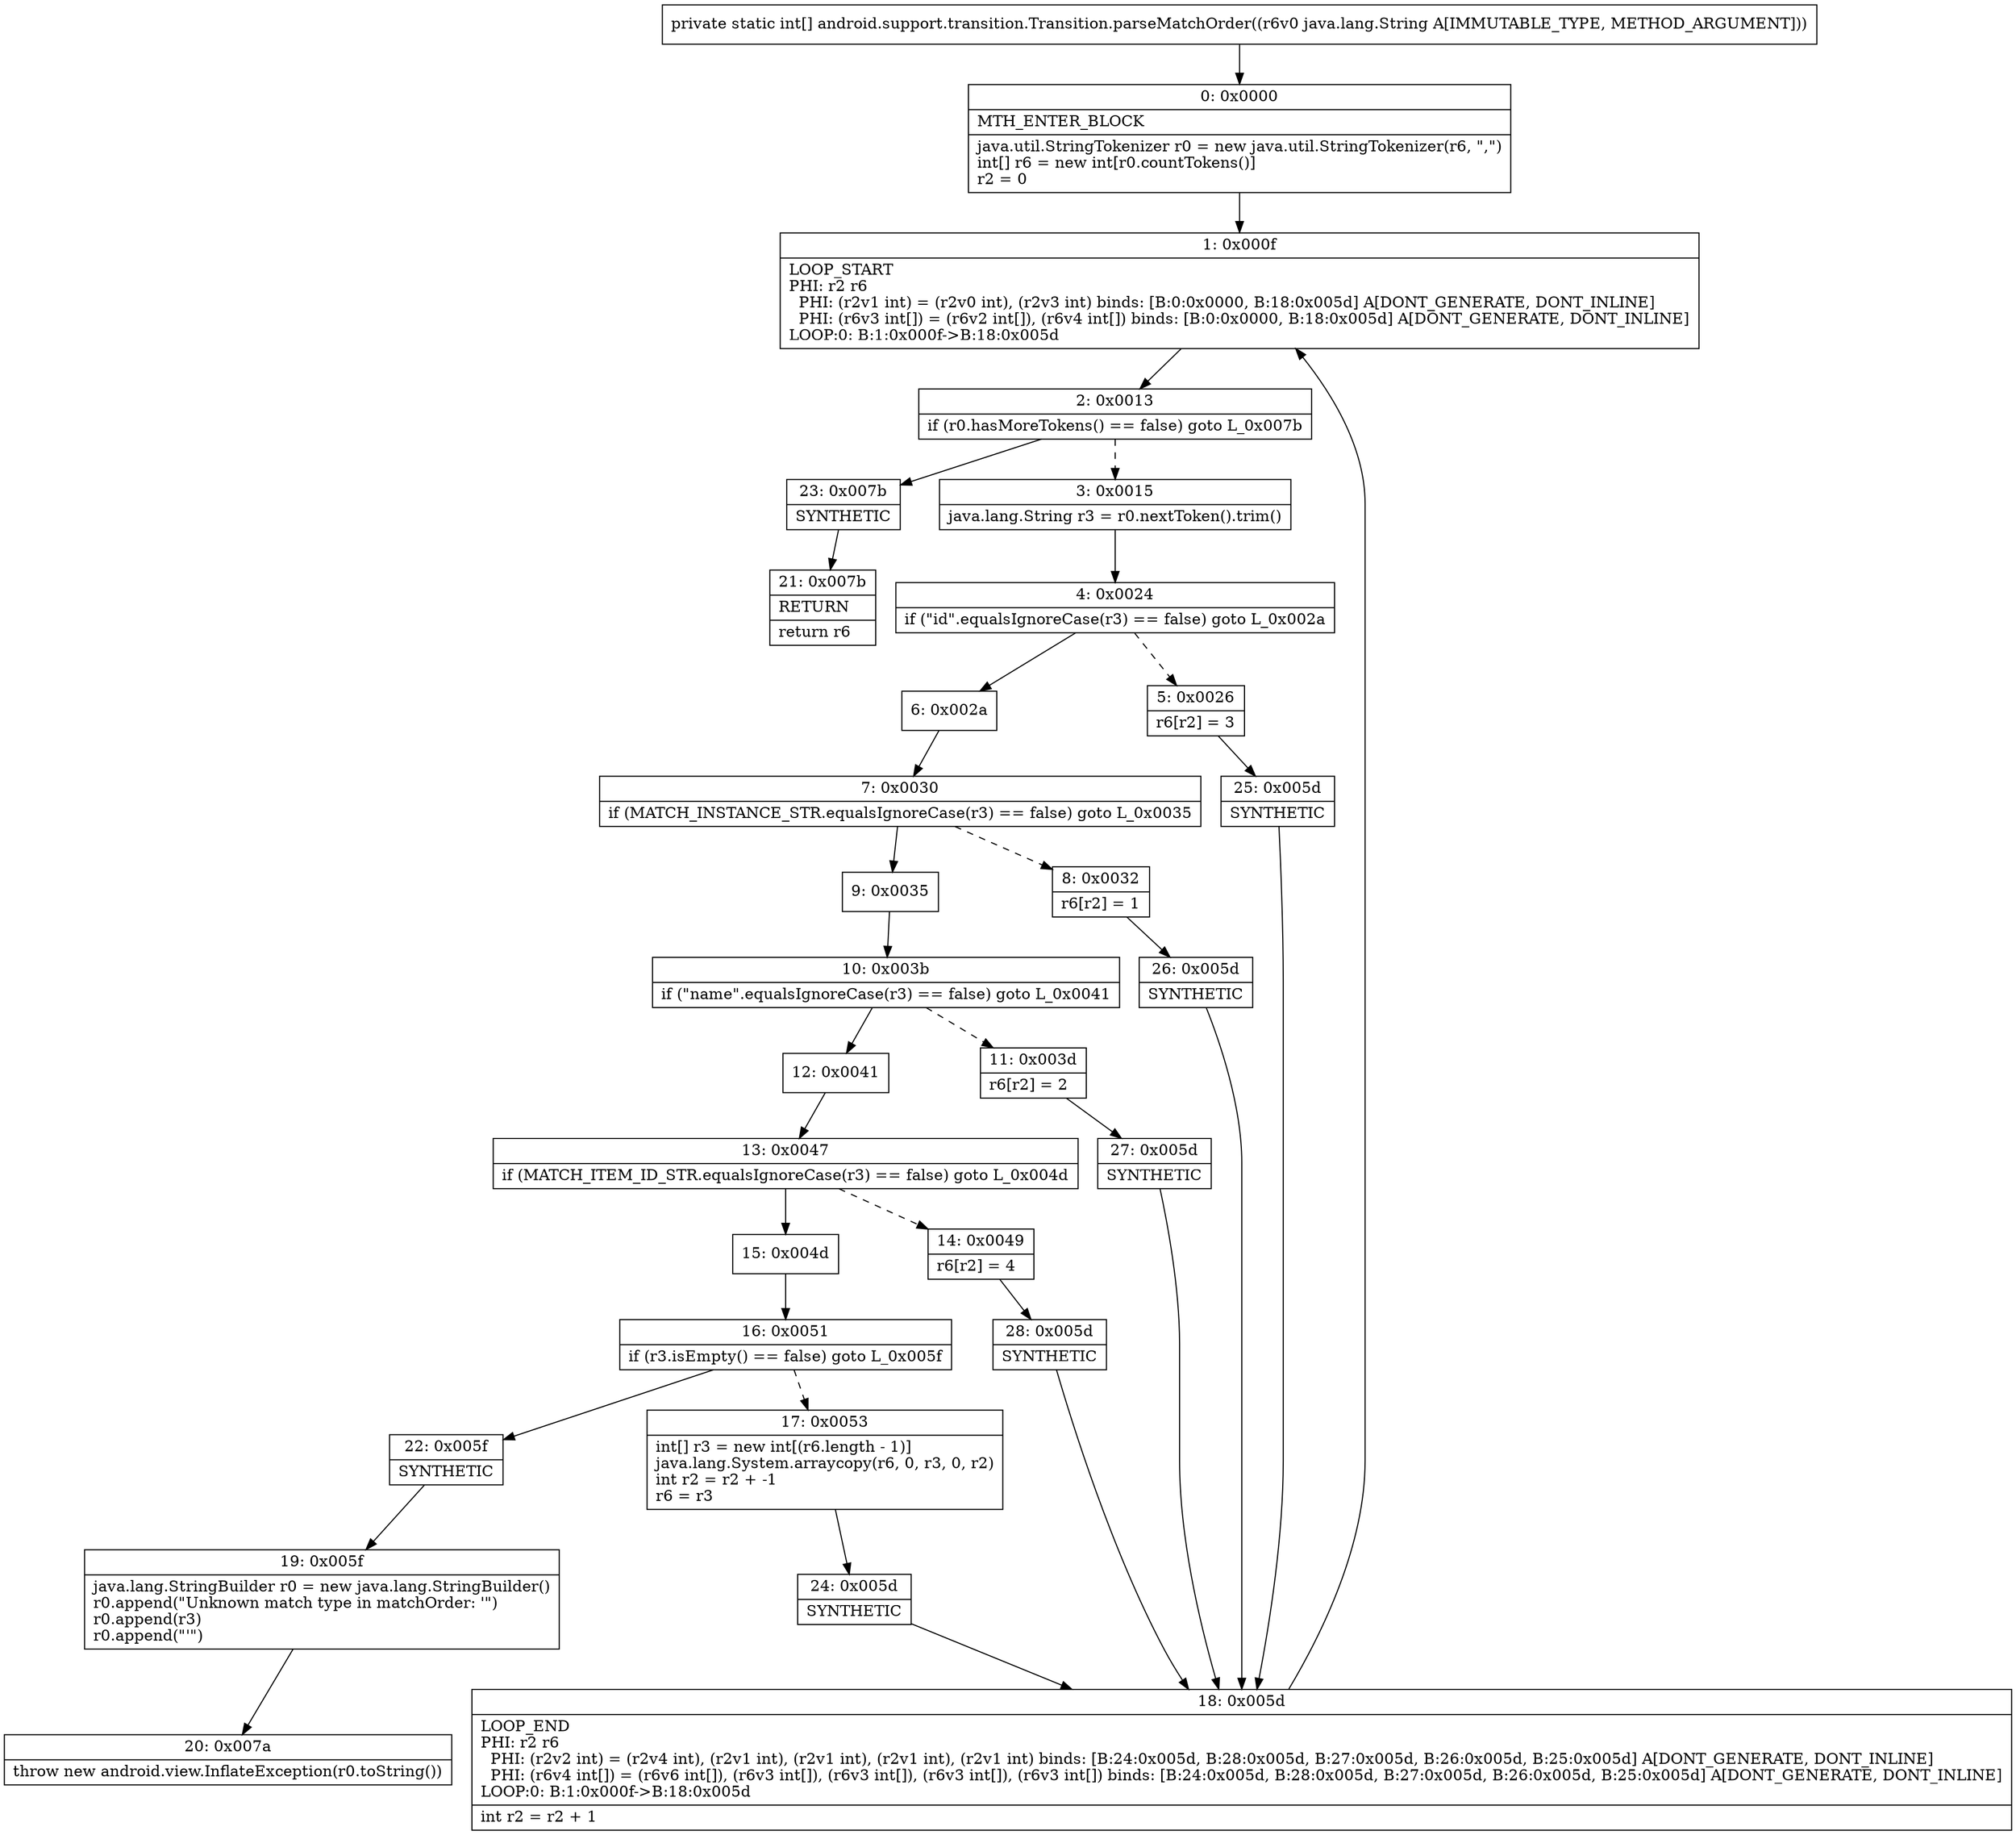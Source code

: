 digraph "CFG forandroid.support.transition.Transition.parseMatchOrder(Ljava\/lang\/String;)[I" {
Node_0 [shape=record,label="{0\:\ 0x0000|MTH_ENTER_BLOCK\l|java.util.StringTokenizer r0 = new java.util.StringTokenizer(r6, \",\")\lint[] r6 = new int[r0.countTokens()]\lr2 = 0\l}"];
Node_1 [shape=record,label="{1\:\ 0x000f|LOOP_START\lPHI: r2 r6 \l  PHI: (r2v1 int) = (r2v0 int), (r2v3 int) binds: [B:0:0x0000, B:18:0x005d] A[DONT_GENERATE, DONT_INLINE]\l  PHI: (r6v3 int[]) = (r6v2 int[]), (r6v4 int[]) binds: [B:0:0x0000, B:18:0x005d] A[DONT_GENERATE, DONT_INLINE]\lLOOP:0: B:1:0x000f\-\>B:18:0x005d\l}"];
Node_2 [shape=record,label="{2\:\ 0x0013|if (r0.hasMoreTokens() == false) goto L_0x007b\l}"];
Node_3 [shape=record,label="{3\:\ 0x0015|java.lang.String r3 = r0.nextToken().trim()\l}"];
Node_4 [shape=record,label="{4\:\ 0x0024|if (\"id\".equalsIgnoreCase(r3) == false) goto L_0x002a\l}"];
Node_5 [shape=record,label="{5\:\ 0x0026|r6[r2] = 3\l}"];
Node_6 [shape=record,label="{6\:\ 0x002a}"];
Node_7 [shape=record,label="{7\:\ 0x0030|if (MATCH_INSTANCE_STR.equalsIgnoreCase(r3) == false) goto L_0x0035\l}"];
Node_8 [shape=record,label="{8\:\ 0x0032|r6[r2] = 1\l}"];
Node_9 [shape=record,label="{9\:\ 0x0035}"];
Node_10 [shape=record,label="{10\:\ 0x003b|if (\"name\".equalsIgnoreCase(r3) == false) goto L_0x0041\l}"];
Node_11 [shape=record,label="{11\:\ 0x003d|r6[r2] = 2\l}"];
Node_12 [shape=record,label="{12\:\ 0x0041}"];
Node_13 [shape=record,label="{13\:\ 0x0047|if (MATCH_ITEM_ID_STR.equalsIgnoreCase(r3) == false) goto L_0x004d\l}"];
Node_14 [shape=record,label="{14\:\ 0x0049|r6[r2] = 4\l}"];
Node_15 [shape=record,label="{15\:\ 0x004d}"];
Node_16 [shape=record,label="{16\:\ 0x0051|if (r3.isEmpty() == false) goto L_0x005f\l}"];
Node_17 [shape=record,label="{17\:\ 0x0053|int[] r3 = new int[(r6.length \- 1)]\ljava.lang.System.arraycopy(r6, 0, r3, 0, r2)\lint r2 = r2 + \-1\lr6 = r3\l}"];
Node_18 [shape=record,label="{18\:\ 0x005d|LOOP_END\lPHI: r2 r6 \l  PHI: (r2v2 int) = (r2v4 int), (r2v1 int), (r2v1 int), (r2v1 int), (r2v1 int) binds: [B:24:0x005d, B:28:0x005d, B:27:0x005d, B:26:0x005d, B:25:0x005d] A[DONT_GENERATE, DONT_INLINE]\l  PHI: (r6v4 int[]) = (r6v6 int[]), (r6v3 int[]), (r6v3 int[]), (r6v3 int[]), (r6v3 int[]) binds: [B:24:0x005d, B:28:0x005d, B:27:0x005d, B:26:0x005d, B:25:0x005d] A[DONT_GENERATE, DONT_INLINE]\lLOOP:0: B:1:0x000f\-\>B:18:0x005d\l|int r2 = r2 + 1\l}"];
Node_19 [shape=record,label="{19\:\ 0x005f|java.lang.StringBuilder r0 = new java.lang.StringBuilder()\lr0.append(\"Unknown match type in matchOrder: '\")\lr0.append(r3)\lr0.append(\"'\")\l}"];
Node_20 [shape=record,label="{20\:\ 0x007a|throw new android.view.InflateException(r0.toString())\l}"];
Node_21 [shape=record,label="{21\:\ 0x007b|RETURN\l|return r6\l}"];
Node_22 [shape=record,label="{22\:\ 0x005f|SYNTHETIC\l}"];
Node_23 [shape=record,label="{23\:\ 0x007b|SYNTHETIC\l}"];
Node_24 [shape=record,label="{24\:\ 0x005d|SYNTHETIC\l}"];
Node_25 [shape=record,label="{25\:\ 0x005d|SYNTHETIC\l}"];
Node_26 [shape=record,label="{26\:\ 0x005d|SYNTHETIC\l}"];
Node_27 [shape=record,label="{27\:\ 0x005d|SYNTHETIC\l}"];
Node_28 [shape=record,label="{28\:\ 0x005d|SYNTHETIC\l}"];
MethodNode[shape=record,label="{private static int[] android.support.transition.Transition.parseMatchOrder((r6v0 java.lang.String A[IMMUTABLE_TYPE, METHOD_ARGUMENT])) }"];
MethodNode -> Node_0;
Node_0 -> Node_1;
Node_1 -> Node_2;
Node_2 -> Node_3[style=dashed];
Node_2 -> Node_23;
Node_3 -> Node_4;
Node_4 -> Node_5[style=dashed];
Node_4 -> Node_6;
Node_5 -> Node_25;
Node_6 -> Node_7;
Node_7 -> Node_8[style=dashed];
Node_7 -> Node_9;
Node_8 -> Node_26;
Node_9 -> Node_10;
Node_10 -> Node_11[style=dashed];
Node_10 -> Node_12;
Node_11 -> Node_27;
Node_12 -> Node_13;
Node_13 -> Node_14[style=dashed];
Node_13 -> Node_15;
Node_14 -> Node_28;
Node_15 -> Node_16;
Node_16 -> Node_17[style=dashed];
Node_16 -> Node_22;
Node_17 -> Node_24;
Node_18 -> Node_1;
Node_19 -> Node_20;
Node_22 -> Node_19;
Node_23 -> Node_21;
Node_24 -> Node_18;
Node_25 -> Node_18;
Node_26 -> Node_18;
Node_27 -> Node_18;
Node_28 -> Node_18;
}

